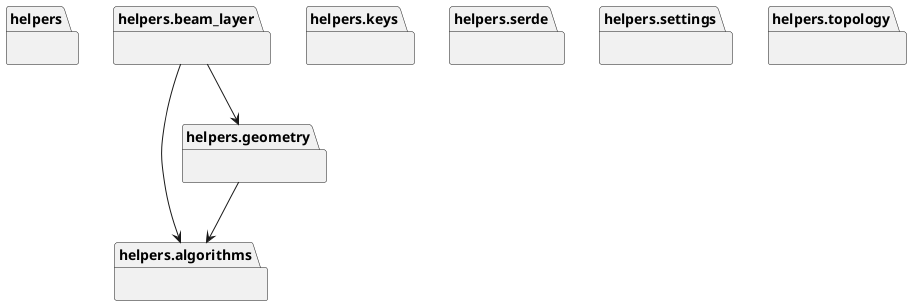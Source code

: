 @startuml packages_helpers
set namespaceSeparator none
package "helpers" as helpers {
}
package "helpers.algorithms" as helpers.algorithms {
}
package "helpers.beam_layer" as helpers.beam_layer {
}
package "helpers.geometry" as helpers.geometry {
}
package "helpers.keys" as helpers.keys {
}
package "helpers.serde" as helpers.serde {
}
package "helpers.settings" as helpers.settings {
}
package "helpers.topology" as helpers.topology {
}
helpers.beam_layer --> helpers.algorithms
helpers.beam_layer --> helpers.geometry
helpers.geometry --> helpers.algorithms
@enduml
